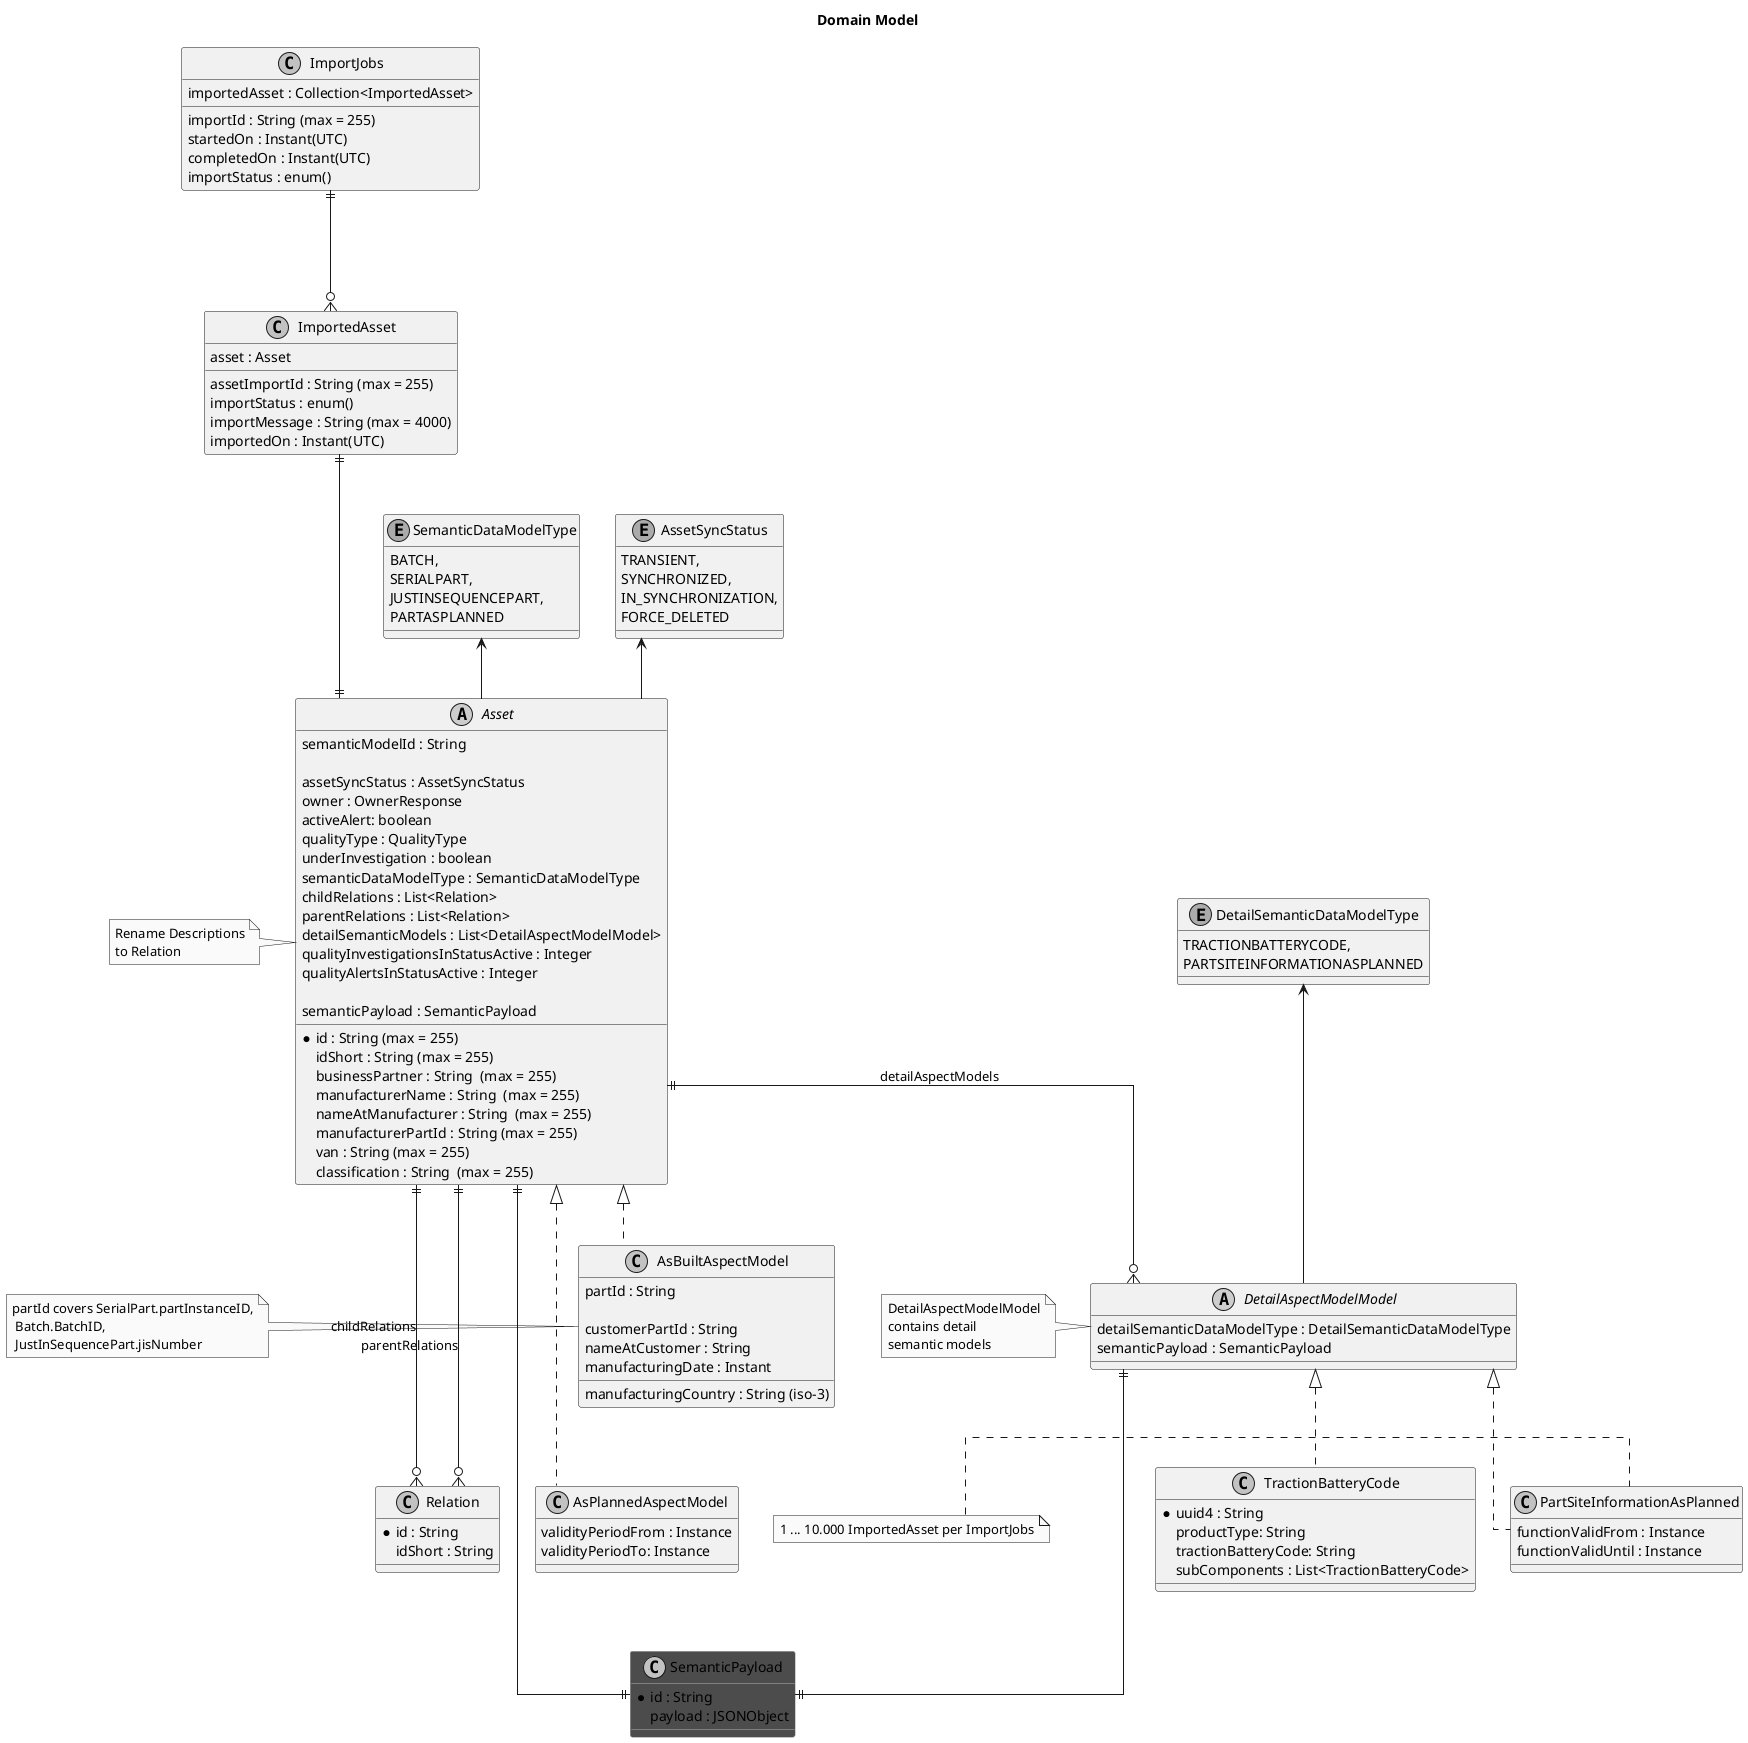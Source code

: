 @startuml
skinparam monochrome true
skinparam shadowing false
skinparam defaultFontName "Architects daughter"
skinparam linetype ortho
title: Domain Model

class ImportJobs {
    importId : String (max = 255)
    startedOn : Instant(UTC)
    completedOn : Instant(UTC)
    importStatus : enum()
    importedAsset : Collection<ImportedAsset>
}

class ImportedAsset{
    assetImportId : String (max = 255)
    importStatus : enum()
    importMessage : String (max = 4000)
    importedOn : Instant(UTC)
    asset : Asset
}


abstract Asset {
        *   id : String (max = 255)
        idShort : String (max = 255)
        semanticModelId : String
        businessPartner : String  (max = 255) /' BusinessPartner '/
        manufacturerName : String  (max = 255) /' BPN Lookup collection irs.bpns[] '/
        nameAtManufacturer : String  (max = 255) /' partTypeInformation.nameAtManufacturer '/
        manufacturerPartId : String (max = 255) /' partTypeInformation.manufacturerPartId '/

        assetSyncStatus : AssetSyncStatus /' Status of asset in database'/
        owner : OwnerResponse
        activeAlert: boolean
        qualityType : QualityType
        underInvestigation : boolean
        semanticDataModelType : SemanticDataModelType
        childRelations : List<Relation>
        parentRelations : List<Relation>
        van : String (max = 255)
        classification : String  (max = 255) /' partTypeInformation.classification '/
        detailSemanticModels : List<DetailAspectModelModel>
        qualityInvestigationsInStatusActive : Integer
        qualityAlertsInStatusActive : Integer

        semanticPayload : SemanticPayload
}

note left
    Rename Descriptions
    to Relation
end note


abstract DetailAspectModelModel {
    detailSemanticDataModelType : DetailSemanticDataModelType
    semanticPayload : SemanticPayload
}
note left
    DetailAspectModelModel
    contains detail
    semantic models
end note

class SemanticPayload  #back:red;line:00FFFF {
    *   id : String
       payload : JSONObject /'Payload of semantic model'/
 }

class Relation {
       *   id : String
       idShort : String
}

enum SemanticDataModelType {
    BATCH,
    SERIALPART,
    JUSTINSEQUENCEPART,
    PARTASPLANNED
}

enum AssetSyncStatus {
    TRANSIENT,
    SYNCHRONIZED,
    IN_SYNCHRONIZATION,
    FORCE_DELETED
}

enum DetailSemanticDataModelType {
    TRACTIONBATTERYCODE,
    PARTSITEINFORMATIONASPLANNED
}

class AsBuiltAspectModel {
    partId : String /' BatchID ,  jisNumber , partInstanceID'/

    /' specific customer attribute for asBuilt '/
    customerPartId : String
    nameAtCustomer : String
    manufacturingCountry : String (iso-3)
    manufacturingDate : Instant
}

note left
    partId covers SerialPart.partInstanceID,
     Batch.BatchID,
     JustInSequencePart.jisNumber
end note

class TractionBatteryCode {
    * uuid4 : String /' UUID ID '/
    productType: String
    tractionBatteryCode: String
    subComponents : List<TractionBatteryCode>
}

class  AsPlannedAspectModel { /' PartAsPlanned '/
/'
    1.0.0
'/
    validityPeriodFrom : Instance
    validityPeriodTo: Instance
}

class PartSiteInformationAsPlanned {
/'
    1.0.0
    Currently this is not ready for implementing - there is no specification right now.
'/
    functionValidFrom : Instance
    functionValidUntil : Instance

}

ImportedAsset ||---|| Asset
ImportJobs ||---o{ ImportedAsset
note left
    1 ... 10.000 ImportedAsset per ImportJobs
end note
SemanticDataModelType <-- Asset
AssetSyncStatus <-- Asset
DetailSemanticDataModelType <-- DetailAspectModelModel
Asset <|.. AsBuiltAspectModel
Asset <|... AsPlannedAspectModel

Asset ||---o{ Relation : childRelations
Asset ||--o{  Relation : parentRelations
Asset ||--o{  DetailAspectModelModel : detailAspectModels
DetailAspectModelModel  <|.. TractionBatteryCode
DetailAspectModelModel  <|..  PartSiteInformationAsPlanned

Asset ||---|| SemanticPayload
DetailAspectModelModel ||---|| SemanticPayload
@enduml
